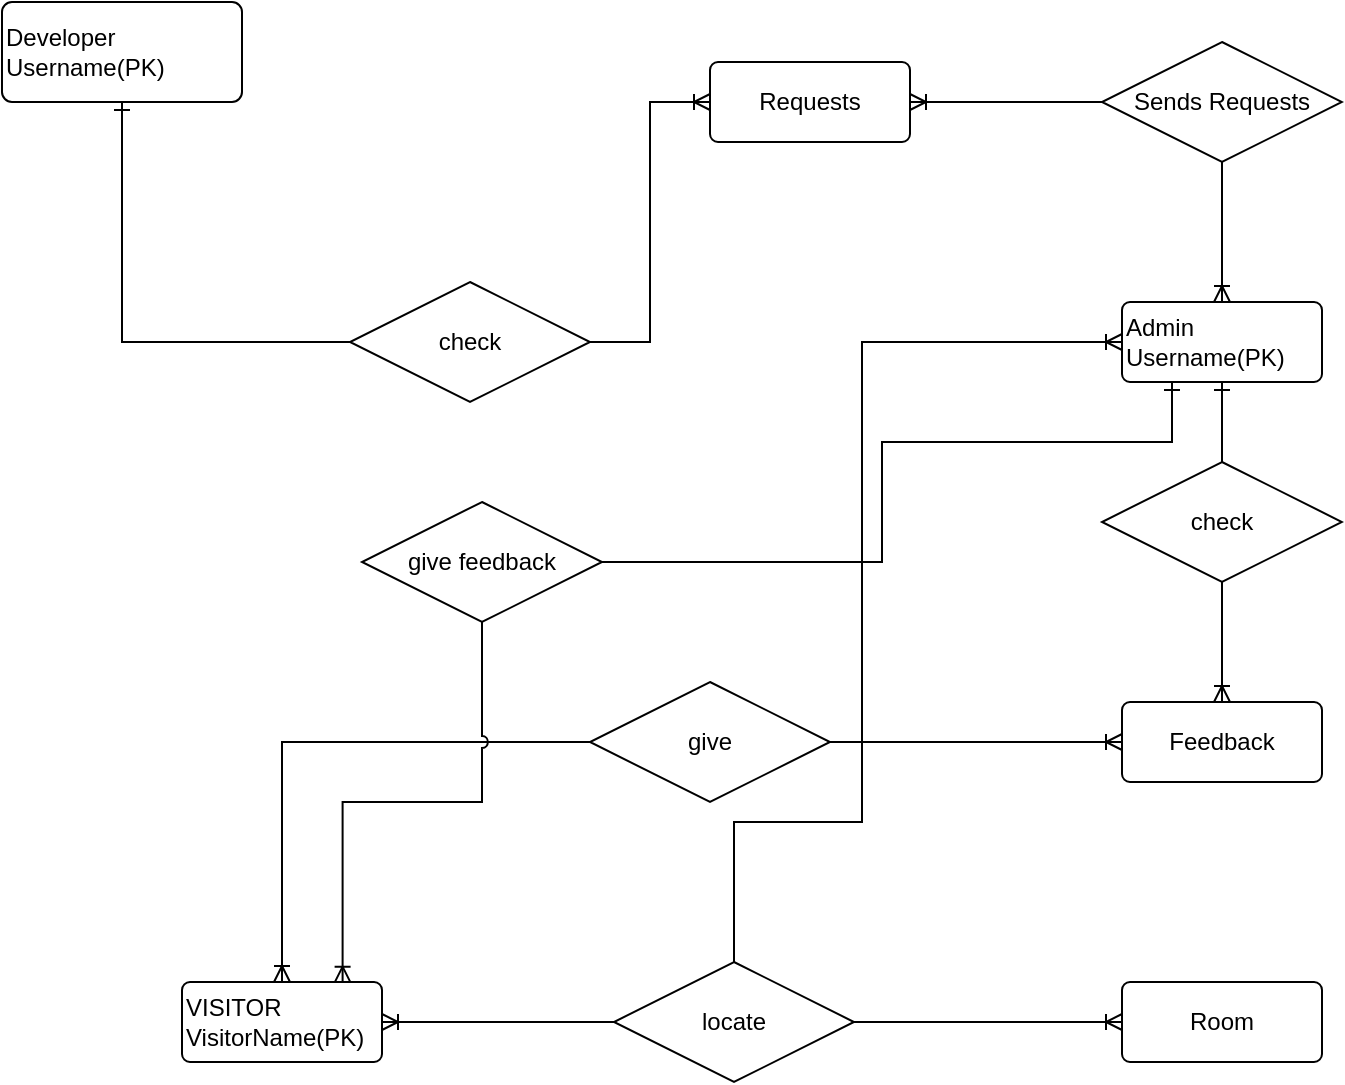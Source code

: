 <mxfile version="20.6.1" type="device"><diagram id="FaH7VTMPGKsObeRgCCmt" name="Page-1"><mxGraphModel dx="1500" dy="2026" grid="1" gridSize="10" guides="1" tooltips="1" connect="1" arrows="1" fold="1" page="1" pageScale="1" pageWidth="827" pageHeight="1169" math="0" shadow="0"><root><mxCell id="0"/><mxCell id="1" parent="0"/><mxCell id="Oip36DXZBRSePVIo5cV_-1" value="VISITOR&lt;br&gt;VisitorName(PK)" style="rounded=1;arcSize=10;whiteSpace=wrap;html=1;align=left;" parent="1" vertex="1"><mxGeometry x="140" y="-200" width="100" height="40" as="geometry"/></mxCell><mxCell id="Oip36DXZBRSePVIo5cV_-26" value="locate" style="shape=rhombus;perimeter=rhombusPerimeter;whiteSpace=wrap;html=1;align=center;" parent="1" vertex="1"><mxGeometry x="356" y="-210" width="120" height="60" as="geometry"/></mxCell><mxCell id="Oip36DXZBRSePVIo5cV_-32" value="" style="fontSize=12;html=1;endArrow=ERoneToMany;entryX=1;entryY=0.5;entryDx=0;entryDy=0;exitX=0;exitY=0.5;exitDx=0;exitDy=0;rounded=0;" parent="1" source="Oip36DXZBRSePVIo5cV_-26" target="Oip36DXZBRSePVIo5cV_-1" edge="1"><mxGeometry width="100" height="100" relative="1" as="geometry"><mxPoint x="130" y="-30" as="sourcePoint"/><mxPoint x="230" y="-130" as="targetPoint"/></mxGeometry></mxCell><mxCell id="Oip36DXZBRSePVIo5cV_-34" value="Room" style="rounded=1;arcSize=10;whiteSpace=wrap;html=1;align=center;" parent="1" vertex="1"><mxGeometry x="610" y="-200" width="100" height="40" as="geometry"/></mxCell><mxCell id="Oip36DXZBRSePVIo5cV_-35" value="" style="fontSize=12;html=1;endArrow=ERoneToMany;entryX=0;entryY=0.5;entryDx=0;entryDy=0;exitX=1;exitY=0.5;exitDx=0;exitDy=0;rounded=0;" parent="1" source="Oip36DXZBRSePVIo5cV_-26" target="Oip36DXZBRSePVIo5cV_-34" edge="1"><mxGeometry width="100" height="100" relative="1" as="geometry"><mxPoint x="456" y="-210" as="sourcePoint"/><mxPoint x="456" y="-360" as="targetPoint"/></mxGeometry></mxCell><mxCell id="Oip36DXZBRSePVIo5cV_-49" value="give" style="shape=rhombus;perimeter=rhombusPerimeter;whiteSpace=wrap;html=1;align=center;" parent="1" vertex="1"><mxGeometry x="344" y="-350" width="120" height="60" as="geometry"/></mxCell><mxCell id="Oip36DXZBRSePVIo5cV_-51" value="Feedback" style="rounded=1;arcSize=10;whiteSpace=wrap;html=1;align=center;" parent="1" vertex="1"><mxGeometry x="610" y="-340" width="100" height="40" as="geometry"/></mxCell><mxCell id="Oip36DXZBRSePVIo5cV_-52" value="" style="edgeStyle=orthogonalEdgeStyle;fontSize=12;html=1;endArrow=ERoneToMany;strokeColor=#000000;exitX=0;exitY=0.5;exitDx=0;exitDy=0;entryX=0.5;entryY=0;entryDx=0;entryDy=0;rounded=0;" parent="1" source="Oip36DXZBRSePVIo5cV_-49" target="Oip36DXZBRSePVIo5cV_-1" edge="1"><mxGeometry width="100" height="100" relative="1" as="geometry"><mxPoint x="200" y="-290" as="sourcePoint"/><mxPoint x="210" y="-360" as="targetPoint"/></mxGeometry></mxCell><mxCell id="Oip36DXZBRSePVIo5cV_-53" value="" style="edgeStyle=orthogonalEdgeStyle;fontSize=12;html=1;endArrow=ERoneToMany;strokeColor=#000000;entryX=0;entryY=0.5;entryDx=0;entryDy=0;exitX=1;exitY=0.5;exitDx=0;exitDy=0;" parent="1" source="Oip36DXZBRSePVIo5cV_-49" target="Oip36DXZBRSePVIo5cV_-51" edge="1"><mxGeometry width="100" height="100" relative="1" as="geometry"><mxPoint x="350" y="-290" as="sourcePoint"/><mxPoint x="200" y="-190" as="targetPoint"/></mxGeometry></mxCell><mxCell id="Oip36DXZBRSePVIo5cV_-54" value="Admin&lt;br&gt;Username(PK)" style="rounded=1;arcSize=10;whiteSpace=wrap;html=1;align=left;" parent="1" vertex="1"><mxGeometry x="610" y="-540" width="100" height="40" as="geometry"/></mxCell><mxCell id="Oip36DXZBRSePVIo5cV_-55" value="check" style="shape=rhombus;perimeter=rhombusPerimeter;whiteSpace=wrap;html=1;align=center;" parent="1" vertex="1"><mxGeometry x="600" y="-460" width="120" height="60" as="geometry"/></mxCell><mxCell id="Oip36DXZBRSePVIo5cV_-56" value="" style="fontSize=12;html=1;endArrow=ERone;endFill=1;strokeColor=#000000;entryX=0.5;entryY=1;entryDx=0;entryDy=0;exitX=0.5;exitY=0;exitDx=0;exitDy=0;" parent="1" source="Oip36DXZBRSePVIo5cV_-55" target="Oip36DXZBRSePVIo5cV_-54" edge="1"><mxGeometry width="100" height="100" relative="1" as="geometry"><mxPoint x="440" y="-430" as="sourcePoint"/><mxPoint x="540" y="-530" as="targetPoint"/></mxGeometry></mxCell><mxCell id="Oip36DXZBRSePVIo5cV_-57" value="" style="edgeStyle=orthogonalEdgeStyle;fontSize=12;html=1;endArrow=ERoneToMany;strokeColor=#000000;exitX=0.5;exitY=1;exitDx=0;exitDy=0;" parent="1" source="Oip36DXZBRSePVIo5cV_-55" target="Oip36DXZBRSePVIo5cV_-51" edge="1"><mxGeometry width="100" height="100" relative="1" as="geometry"><mxPoint x="470" y="-350" as="sourcePoint"/><mxPoint x="620" y="-350" as="targetPoint"/></mxGeometry></mxCell><mxCell id="z2xFD6lE-_FmIvlUfmI5-27" value="give feedback" style="shape=rhombus;perimeter=rhombusPerimeter;whiteSpace=wrap;html=1;align=center;" parent="1" vertex="1"><mxGeometry x="230" y="-440" width="120" height="60" as="geometry"/></mxCell><mxCell id="z2xFD6lE-_FmIvlUfmI5-29" value="" style="edgeStyle=orthogonalEdgeStyle;fontSize=12;html=1;endArrow=ERoneToMany;strokeColor=#000000;exitX=0.5;exitY=1;exitDx=0;exitDy=0;jumpStyle=arc;rounded=0;entryX=0.803;entryY=0.008;entryDx=0;entryDy=0;entryPerimeter=0;" parent="1" source="z2xFD6lE-_FmIvlUfmI5-27" target="Oip36DXZBRSePVIo5cV_-1" edge="1"><mxGeometry width="100" height="100" relative="1" as="geometry"><mxPoint x="300" y="-430" as="sourcePoint"/><mxPoint x="221" y="-202" as="targetPoint"/></mxGeometry></mxCell><mxCell id="z2xFD6lE-_FmIvlUfmI5-32" value="" style="fontSize=12;html=1;endArrow=ERone;endFill=1;strokeColor=#000000;entryX=0.25;entryY=1;entryDx=0;entryDy=0;exitX=1;exitY=0.5;exitDx=0;exitDy=0;edgeStyle=orthogonalEdgeStyle;rounded=0;" parent="1" source="z2xFD6lE-_FmIvlUfmI5-27" target="Oip36DXZBRSePVIo5cV_-54" edge="1"><mxGeometry width="100" height="100" relative="1" as="geometry"><mxPoint x="564" y="-660" as="sourcePoint"/><mxPoint x="670" y="-490" as="targetPoint"/><Array as="points"><mxPoint x="490" y="-410"/><mxPoint x="490" y="-470"/><mxPoint x="635" y="-470"/></Array></mxGeometry></mxCell><mxCell id="fOOEpU2PxFqt-Ii7E8K7-1" value="Developer&lt;br&gt;Username(PK)" style="rounded=1;arcSize=10;whiteSpace=wrap;html=1;align=left;" parent="1" vertex="1"><mxGeometry x="50" y="-690" width="120" height="50" as="geometry"/></mxCell><mxCell id="fOOEpU2PxFqt-Ii7E8K7-2" value="check" style="shape=rhombus;perimeter=rhombusPerimeter;whiteSpace=wrap;html=1;align=center;" parent="1" vertex="1"><mxGeometry x="224" y="-550" width="120" height="60" as="geometry"/></mxCell><mxCell id="fOOEpU2PxFqt-Ii7E8K7-12" value="" style="edgeStyle=orthogonalEdgeStyle;fontSize=12;html=1;endArrow=ERone;endFill=1;rounded=0;entryX=0.5;entryY=1;entryDx=0;entryDy=0;exitX=0;exitY=0.5;exitDx=0;exitDy=0;" parent="1" source="fOOEpU2PxFqt-Ii7E8K7-2" target="fOOEpU2PxFqt-Ii7E8K7-1" edge="1"><mxGeometry width="100" height="100" relative="1" as="geometry"><mxPoint x="100" y="-440" as="sourcePoint"/><mxPoint x="200" y="-540" as="targetPoint"/></mxGeometry></mxCell><mxCell id="fOOEpU2PxFqt-Ii7E8K7-14" value="Requests" style="rounded=1;arcSize=10;whiteSpace=wrap;html=1;align=center;" parent="1" vertex="1"><mxGeometry x="404" y="-660" width="100" height="40" as="geometry"/></mxCell><mxCell id="fOOEpU2PxFqt-Ii7E8K7-15" value="" style="edgeStyle=entityRelationEdgeStyle;fontSize=12;html=1;endArrow=ERoneToMany;rounded=0;exitX=1;exitY=0.5;exitDx=0;exitDy=0;entryX=0;entryY=0.5;entryDx=0;entryDy=0;" parent="1" source="fOOEpU2PxFqt-Ii7E8K7-2" target="fOOEpU2PxFqt-Ii7E8K7-14" edge="1"><mxGeometry width="100" height="100" relative="1" as="geometry"><mxPoint x="380" y="-490" as="sourcePoint"/><mxPoint x="480" y="-590" as="targetPoint"/></mxGeometry></mxCell><mxCell id="fOOEpU2PxFqt-Ii7E8K7-16" value="Sends Requests" style="shape=rhombus;perimeter=rhombusPerimeter;whiteSpace=wrap;html=1;align=center;" parent="1" vertex="1"><mxGeometry x="600" y="-670" width="120" height="60" as="geometry"/></mxCell><mxCell id="fOOEpU2PxFqt-Ii7E8K7-17" value="" style="fontSize=12;html=1;endArrow=ERoneToMany;rounded=0;exitX=0.5;exitY=1;exitDx=0;exitDy=0;entryX=0.5;entryY=0;entryDx=0;entryDy=0;" parent="1" source="fOOEpU2PxFqt-Ii7E8K7-16" target="Oip36DXZBRSePVIo5cV_-54" edge="1"><mxGeometry width="100" height="100" relative="1" as="geometry"><mxPoint x="490" y="-480" as="sourcePoint"/><mxPoint x="550" y="-600" as="targetPoint"/></mxGeometry></mxCell><mxCell id="fOOEpU2PxFqt-Ii7E8K7-18" value="" style="fontSize=12;html=1;endArrow=ERoneToMany;rounded=0;exitX=0;exitY=0.5;exitDx=0;exitDy=0;entryX=1;entryY=0.5;entryDx=0;entryDy=0;" parent="1" source="fOOEpU2PxFqt-Ii7E8K7-16" target="fOOEpU2PxFqt-Ii7E8K7-14" edge="1"><mxGeometry width="100" height="100" relative="1" as="geometry"><mxPoint x="570" y="-620" as="sourcePoint"/><mxPoint x="570" y="-550" as="targetPoint"/></mxGeometry></mxCell><mxCell id="fOOEpU2PxFqt-Ii7E8K7-21" value="" style="fontSize=12;html=1;endArrow=ERoneToMany;entryX=0;entryY=0.5;entryDx=0;entryDy=0;exitX=0.5;exitY=0;exitDx=0;exitDy=0;rounded=0;edgeStyle=orthogonalEdgeStyle;" parent="1" source="Oip36DXZBRSePVIo5cV_-26" target="Oip36DXZBRSePVIo5cV_-54" edge="1"><mxGeometry width="100" height="100" relative="1" as="geometry"><mxPoint x="366" y="-170" as="sourcePoint"/><mxPoint x="250" y="-170" as="targetPoint"/><Array as="points"><mxPoint x="416" y="-280"/><mxPoint x="480" y="-280"/><mxPoint x="480" y="-520"/></Array></mxGeometry></mxCell></root></mxGraphModel></diagram></mxfile>